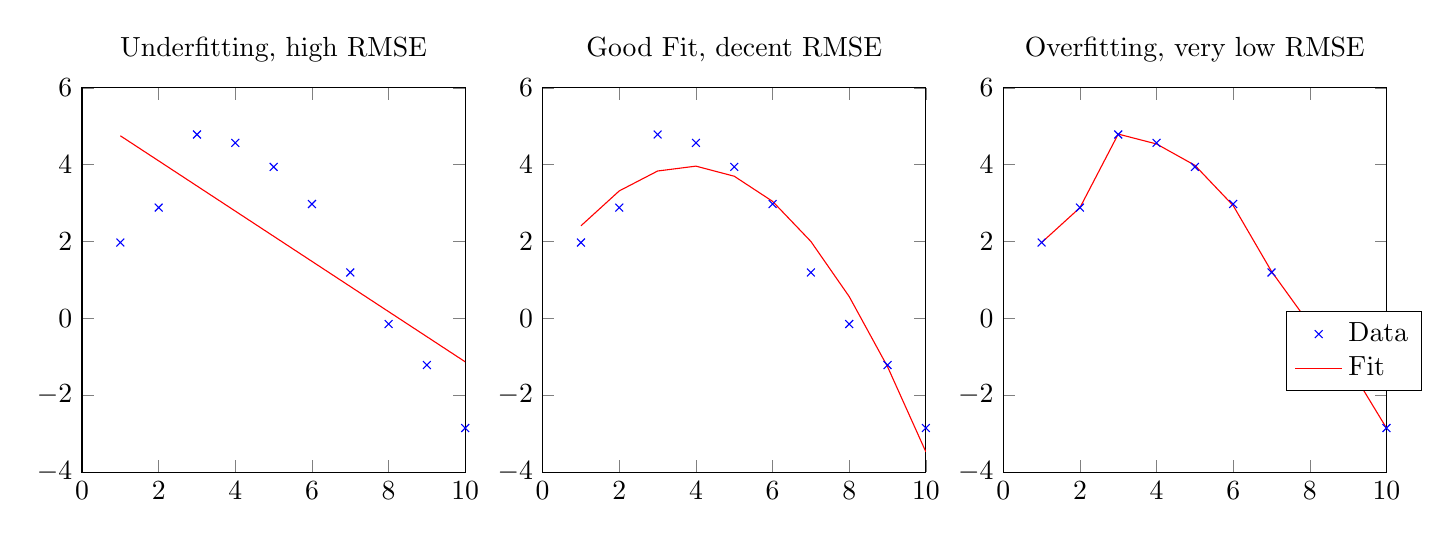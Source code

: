% This file was created by matlab2tikz v0.4.7 running on MATLAB 8.1.
% Copyright (c) 2008--2014, Nico Schlömer <nico.schloemer@gmail.com>
% All rights reserved.
% Minimal pgfplots version: 1.3
% 
% The latest updates can be retrieved from
%   http://www.mathworks.com/matlabcentral/fileexchange/22022-matlab2tikz
% where you can also make suggestions and rate matlab2tikz.
% 
\begin{tikzpicture}

\begin{axis}[%
width=1.916in,
height=1.921in,
scale only axis,
xmin=0,
xmax=10,
ymin=-4,
ymax=6,
name=plot2,
title={Good Fit, decent RMSE}
]
\addplot [color=blue,only marks,mark=x,mark options={solid},forget plot]
  table[row sep=crcr]{1	1.974\\
2	2.884\\
3	4.786\\
4	4.568\\
5	3.943\\
6	2.977\\
7	1.195\\
8	-0.147\\
9	-1.214\\
10	-2.854\\
};
\addplot [color=red,solid,forget plot]
  table[row sep=crcr]{1	2.41\\
2	3.319\\
3	3.836\\
4	3.963\\
5	3.7\\
6	3.046\\
7	2.002\\
8	0.567\\
9	-1.258\\
10	-3.474\\
};
\end{axis}

\begin{axis}[%
width=1.916in,
height=1.921in,
scale only axis,
xmin=0,
xmax=10,
ymin=-4,
ymax=6,
at=(plot2.left of south west),
anchor=right of south east,
title={Underfitting, high RMSE}
]
\addplot [color=blue,only marks,mark=x,mark options={solid},forget plot]
  table[row sep=crcr]{1	1.974\\
2	2.884\\
3	4.786\\
4	4.568\\
5	3.943\\
6	2.977\\
7	1.195\\
8	-0.147\\
9	-1.214\\
10	-2.854\\
};
\addplot [color=red,solid,forget plot]
  table[row sep=crcr]{1	4.753\\
2	4.1\\
3	3.446\\
4	2.792\\
5	2.138\\
6	1.484\\
7	0.83\\
8	0.176\\
9	-0.477\\
10	-1.131\\
};
\end{axis}

\begin{axis}[%
width=1.916in,
height=1.921in,
scale only axis,
xmin=0,
xmax=10,
ymin=-4,
ymax=6,
at=(plot2.right of south east),
anchor=left of south west,
title={Overfitting, very low RMSE},
legend style={at={(0.737,0.21)},anchor=south west,draw=black,fill=white,legend cell align=left}
]
\addplot [color=blue,only marks,mark=x,mark options={solid}]
  table[row sep=crcr]{1	1.974\\
2	2.884\\
3	4.786\\
4	4.568\\
5	3.943\\
6	2.977\\
7	1.195\\
8	-0.147\\
9	-1.214\\
10	-2.854\\
};
\addlegendentry{Data};

\addplot [color=red,solid]
  table[row sep=crcr]{1	1.974\\
2	2.881\\
3	4.797\\
4	4.54\\
5	3.985\\
6	2.936\\
7	1.223\\
8	-0.159\\
9	-1.211\\
10	-2.855\\
};
\addlegendentry{Fit};

\end{axis}
\end{tikzpicture}%